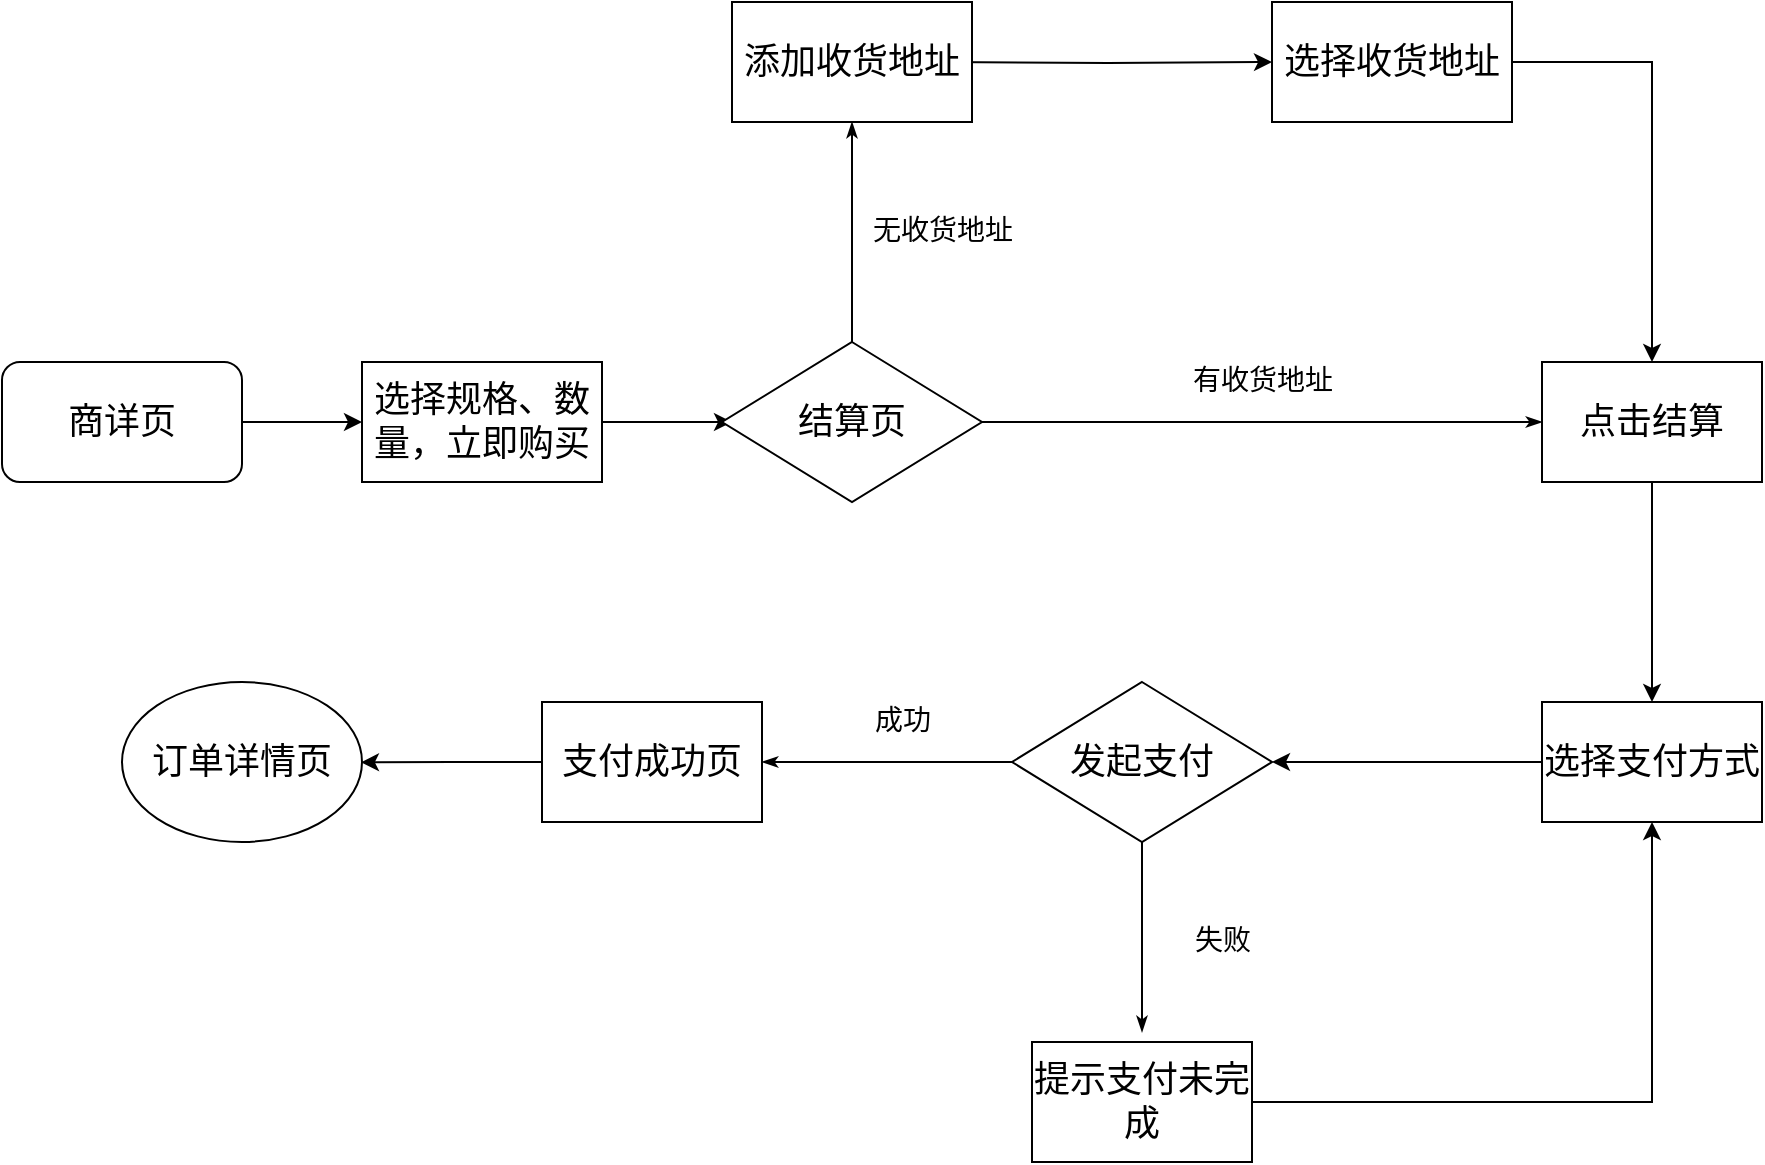 <mxfile version="12.1.7" type="device" pages="1"><diagram id="vEMli3rzjQwLYeDt8VYY" name="第 1 页"><mxGraphModel dx="1487" dy="801" grid="1" gridSize="10" guides="1" tooltips="1" connect="1" arrows="1" fold="1" page="1" pageScale="1" pageWidth="1169" pageHeight="827" math="0" shadow="0"><root><mxCell id="0"/><mxCell id="1" parent="0"/><mxCell id="0Cx0p5w-5D0l_WY9bpZ4-4" value="&lt;font style=&quot;font-size: 18px&quot;&gt;选择规格、数量，立即购买&lt;br&gt;&lt;/font&gt;" style="rounded=0;whiteSpace=wrap;html=1;" parent="1" vertex="1"><mxGeometry x="290" y="260" width="120" height="60" as="geometry"/></mxCell><mxCell id="0Cx0p5w-5D0l_WY9bpZ4-11" style="edgeStyle=orthogonalEdgeStyle;rounded=0;orthogonalLoop=1;jettySize=auto;html=1;entryX=0;entryY=0.5;entryDx=0;entryDy=0;exitX=1;exitY=0.5;exitDx=0;exitDy=0;" parent="1" source="cY_TmkAwRXpQUrNs9voK-11" target="0Cx0p5w-5D0l_WY9bpZ4-4" edge="1"><mxGeometry relative="1" as="geometry"><mxPoint x="229.506" y="289.588" as="sourcePoint"/></mxGeometry></mxCell><mxCell id="0Cx0p5w-5D0l_WY9bpZ4-21" style="edgeStyle=orthogonalEdgeStyle;rounded=0;orthogonalLoop=1;jettySize=auto;html=1;entryX=0;entryY=0.5;entryDx=0;entryDy=0;exitX=1;exitY=0.5;exitDx=0;exitDy=0;" parent="1" source="0Cx0p5w-5D0l_WY9bpZ4-4" edge="1"><mxGeometry relative="1" as="geometry"><mxPoint x="590" y="290" as="sourcePoint"/><mxPoint x="475" y="290" as="targetPoint"/></mxGeometry></mxCell><mxCell id="0Cx0p5w-5D0l_WY9bpZ4-20" value="&lt;font style=&quot;font-size: 18px&quot;&gt;结算页&lt;/font&gt;" style="rhombus;whiteSpace=wrap;html=1;" parent="1" vertex="1"><mxGeometry x="470" y="250" width="130" height="80" as="geometry"/></mxCell><mxCell id="bIC6Cxhrbq3Tdg1RI3nT-11" style="edgeStyle=orthogonalEdgeStyle;rounded=0;orthogonalLoop=1;jettySize=auto;html=1;entryX=0.5;entryY=0;entryDx=0;entryDy=0;" edge="1" parent="1" source="0Cx0p5w-5D0l_WY9bpZ4-33" target="bIC6Cxhrbq3Tdg1RI3nT-10"><mxGeometry relative="1" as="geometry"/></mxCell><mxCell id="0Cx0p5w-5D0l_WY9bpZ4-33" value="&lt;font style=&quot;font-size: 18px&quot;&gt;点击结算&lt;br&gt;&lt;/font&gt;" style="rounded=0;whiteSpace=wrap;html=1;" parent="1" vertex="1"><mxGeometry x="880" y="260" width="110" height="60" as="geometry"/></mxCell><mxCell id="cY_TmkAwRXpQUrNs9voK-1" value="&lt;font style=&quot;font-size: 14px&quot;&gt;有收货地址&lt;br&gt;&lt;/font&gt;" style="edgeStyle=orthogonalEdgeStyle;rounded=0;html=1;labelBackgroundColor=none;startArrow=none;startFill=0;startSize=5;endArrow=classicThin;endFill=1;endSize=5;jettySize=auto;orthogonalLoop=1;strokeColor=#000000;strokeWidth=1;fontFamily=Verdana;fontSize=8;fontColor=#000000;entryX=0;entryY=0.5;entryDx=0;entryDy=0;exitX=1;exitY=0.5;exitDx=0;exitDy=0;" parent="1" source="0Cx0p5w-5D0l_WY9bpZ4-20" target="0Cx0p5w-5D0l_WY9bpZ4-33" edge="1"><mxGeometry y="20" relative="1" as="geometry"><mxPoint as="offset"/><mxPoint x="640" y="396.5" as="sourcePoint"/><mxPoint x="655.034" y="310" as="targetPoint"/></mxGeometry></mxCell><mxCell id="cY_TmkAwRXpQUrNs9voK-11" value="&lt;span style=&quot;font-size: 18px ; white-space: normal&quot;&gt;商详页&lt;br&gt;&lt;/span&gt;" style="rounded=1;whiteSpace=wrap;html=1;" parent="1" vertex="1"><mxGeometry x="110" y="260" width="120" height="60" as="geometry"/></mxCell><mxCell id="bIC6Cxhrbq3Tdg1RI3nT-1" value="&lt;font style=&quot;font-size: 14px&quot;&gt;无收货地址&lt;br&gt;&lt;/font&gt;" style="edgeStyle=orthogonalEdgeStyle;rounded=0;html=1;labelBackgroundColor=none;startArrow=none;startFill=0;startSize=5;endArrow=classicThin;endFill=1;endSize=5;jettySize=auto;orthogonalLoop=1;strokeColor=#000000;strokeWidth=1;fontFamily=Verdana;fontSize=8;fontColor=#000000;exitX=0.5;exitY=0;exitDx=0;exitDy=0;entryX=0.5;entryY=1;entryDx=0;entryDy=0;" edge="1" parent="1" source="0Cx0p5w-5D0l_WY9bpZ4-20" target="bIC6Cxhrbq3Tdg1RI3nT-2"><mxGeometry y="-45" relative="1" as="geometry"><mxPoint as="offset"/><mxPoint x="535" y="190" as="sourcePoint"/><mxPoint x="535" y="130" as="targetPoint"/></mxGeometry></mxCell><mxCell id="bIC6Cxhrbq3Tdg1RI3nT-4" style="edgeStyle=orthogonalEdgeStyle;rounded=0;orthogonalLoop=1;jettySize=auto;html=1;entryX=0;entryY=0.5;entryDx=0;entryDy=0;" edge="1" parent="1" target="bIC6Cxhrbq3Tdg1RI3nT-8"><mxGeometry relative="1" as="geometry"><mxPoint x="580" y="110" as="sourcePoint"/><mxPoint x="650" y="110" as="targetPoint"/></mxGeometry></mxCell><mxCell id="bIC6Cxhrbq3Tdg1RI3nT-2" value="&lt;font style=&quot;font-size: 18px&quot;&gt;添加收货地址&lt;br&gt;&lt;/font&gt;" style="rounded=0;whiteSpace=wrap;html=1;" vertex="1" parent="1"><mxGeometry x="475" y="80" width="120" height="60" as="geometry"/></mxCell><mxCell id="bIC6Cxhrbq3Tdg1RI3nT-14" style="edgeStyle=orthogonalEdgeStyle;rounded=0;orthogonalLoop=1;jettySize=auto;html=1;entryX=0.5;entryY=0;entryDx=0;entryDy=0;exitX=1;exitY=0.5;exitDx=0;exitDy=0;" edge="1" parent="1" source="bIC6Cxhrbq3Tdg1RI3nT-8" target="0Cx0p5w-5D0l_WY9bpZ4-33"><mxGeometry relative="1" as="geometry"/></mxCell><mxCell id="bIC6Cxhrbq3Tdg1RI3nT-8" value="&lt;font style=&quot;font-size: 18px&quot;&gt;选择收货地址&lt;br&gt;&lt;/font&gt;" style="rounded=0;whiteSpace=wrap;html=1;" vertex="1" parent="1"><mxGeometry x="745" y="80" width="120" height="60" as="geometry"/></mxCell><mxCell id="bIC6Cxhrbq3Tdg1RI3nT-16" style="edgeStyle=orthogonalEdgeStyle;rounded=0;orthogonalLoop=1;jettySize=auto;html=1;entryX=1;entryY=0.5;entryDx=0;entryDy=0;" edge="1" parent="1" source="bIC6Cxhrbq3Tdg1RI3nT-10" target="bIC6Cxhrbq3Tdg1RI3nT-17"><mxGeometry relative="1" as="geometry"><mxPoint x="780.059" y="460.176" as="targetPoint"/></mxGeometry></mxCell><mxCell id="bIC6Cxhrbq3Tdg1RI3nT-10" value="&lt;font style=&quot;font-size: 18px&quot;&gt;选择支付方式&lt;br&gt;&lt;/font&gt;" style="rounded=0;whiteSpace=wrap;html=1;" vertex="1" parent="1"><mxGeometry x="880" y="430" width="110" height="60" as="geometry"/></mxCell><mxCell id="bIC6Cxhrbq3Tdg1RI3nT-17" value="&lt;span style=&quot;font-size: 18px&quot;&gt;发起支付&lt;/span&gt;" style="rhombus;whiteSpace=wrap;html=1;" vertex="1" parent="1"><mxGeometry x="615" y="420" width="130" height="80" as="geometry"/></mxCell><mxCell id="bIC6Cxhrbq3Tdg1RI3nT-18" value="&lt;font style=&quot;font-size: 14px&quot;&gt;失败&lt;br&gt;&lt;/font&gt;" style="edgeStyle=orthogonalEdgeStyle;rounded=0;html=1;labelBackgroundColor=none;startArrow=none;startFill=0;startSize=5;endArrow=classicThin;endFill=1;endSize=5;jettySize=auto;orthogonalLoop=1;strokeColor=#000000;strokeWidth=1;fontFamily=Verdana;fontSize=8;fontColor=#000000;exitX=0.5;exitY=1;exitDx=0;exitDy=0;" edge="1" parent="1" source="bIC6Cxhrbq3Tdg1RI3nT-17"><mxGeometry x="0.053" y="40" relative="1" as="geometry"><mxPoint as="offset"/><mxPoint x="545.353" y="259.588" as="sourcePoint"/><mxPoint x="680" y="595" as="targetPoint"/></mxGeometry></mxCell><mxCell id="bIC6Cxhrbq3Tdg1RI3nT-20" style="edgeStyle=orthogonalEdgeStyle;rounded=0;orthogonalLoop=1;jettySize=auto;html=1;entryX=0.5;entryY=1;entryDx=0;entryDy=0;" edge="1" parent="1" source="bIC6Cxhrbq3Tdg1RI3nT-19" target="bIC6Cxhrbq3Tdg1RI3nT-10"><mxGeometry relative="1" as="geometry"/></mxCell><mxCell id="bIC6Cxhrbq3Tdg1RI3nT-19" value="&lt;font style=&quot;font-size: 18px&quot;&gt;提示支付未完成&lt;br&gt;&lt;/font&gt;" style="rounded=0;whiteSpace=wrap;html=1;" vertex="1" parent="1"><mxGeometry x="625" y="600" width="110" height="60" as="geometry"/></mxCell><mxCell id="bIC6Cxhrbq3Tdg1RI3nT-21" value="&lt;font style=&quot;font-size: 14px&quot;&gt;成功&lt;br&gt;&lt;/font&gt;" style="edgeStyle=orthogonalEdgeStyle;rounded=0;html=1;labelBackgroundColor=none;startArrow=none;startFill=0;startSize=5;endArrow=classicThin;endFill=1;endSize=5;jettySize=auto;orthogonalLoop=1;strokeColor=#000000;strokeWidth=1;fontFamily=Verdana;fontSize=8;fontColor=#000000;exitX=0;exitY=0.5;exitDx=0;exitDy=0;" edge="1" parent="1" source="bIC6Cxhrbq3Tdg1RI3nT-17"><mxGeometry x="-0.12" y="-20" relative="1" as="geometry"><mxPoint as="offset"/><mxPoint x="690" y="510" as="sourcePoint"/><mxPoint x="490" y="460" as="targetPoint"/></mxGeometry></mxCell><mxCell id="bIC6Cxhrbq3Tdg1RI3nT-25" style="edgeStyle=orthogonalEdgeStyle;rounded=0;orthogonalLoop=1;jettySize=auto;html=1;entryX=1;entryY=0.5;entryDx=0;entryDy=0;" edge="1" parent="1" source="bIC6Cxhrbq3Tdg1RI3nT-23"><mxGeometry relative="1" as="geometry"><mxPoint x="289.471" y="460.176" as="targetPoint"/></mxGeometry></mxCell><mxCell id="bIC6Cxhrbq3Tdg1RI3nT-23" value="&lt;font style=&quot;font-size: 18px&quot;&gt;支付成功页&lt;br&gt;&lt;/font&gt;" style="rounded=0;whiteSpace=wrap;html=1;" vertex="1" parent="1"><mxGeometry x="380" y="430" width="110" height="60" as="geometry"/></mxCell><mxCell id="bIC6Cxhrbq3Tdg1RI3nT-26" value="&lt;font style=&quot;font-size: 18px&quot;&gt;订单详情页&lt;/font&gt;" style="ellipse;whiteSpace=wrap;html=1;" vertex="1" parent="1"><mxGeometry x="170" y="420" width="120" height="80" as="geometry"/></mxCell></root></mxGraphModel></diagram></mxfile>